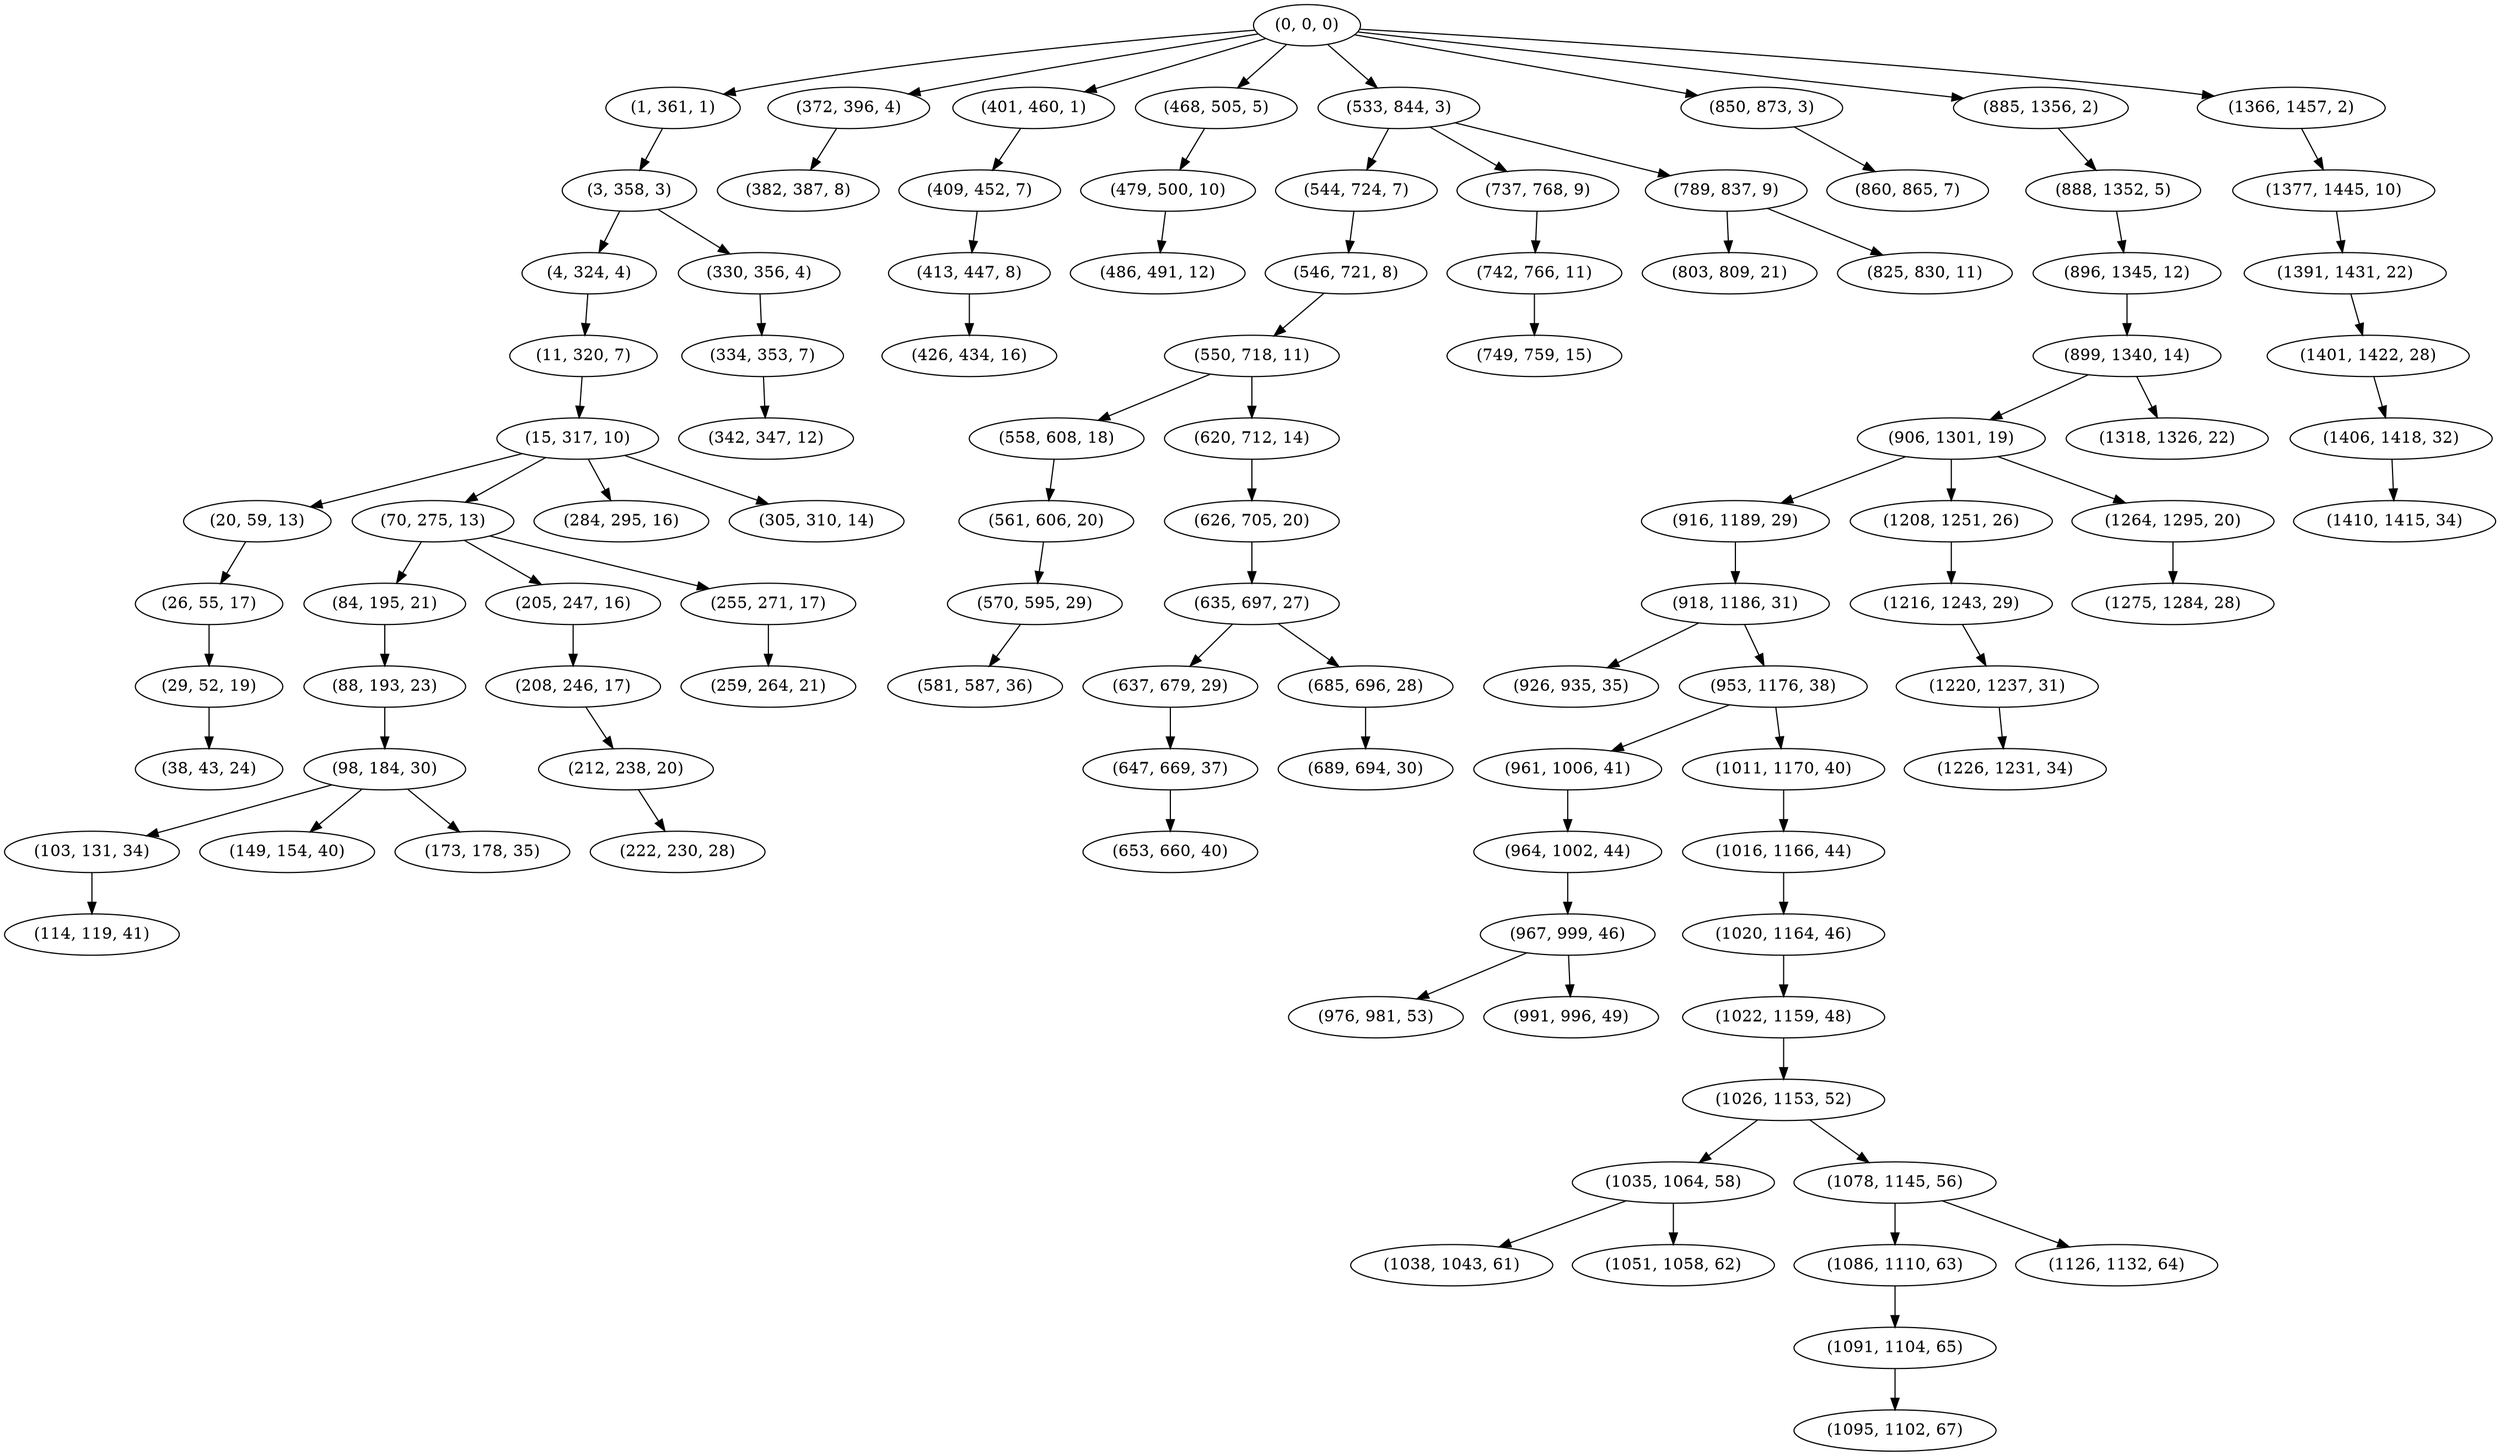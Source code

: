 digraph tree {
    "(0, 0, 0)";
    "(1, 361, 1)";
    "(3, 358, 3)";
    "(4, 324, 4)";
    "(11, 320, 7)";
    "(15, 317, 10)";
    "(20, 59, 13)";
    "(26, 55, 17)";
    "(29, 52, 19)";
    "(38, 43, 24)";
    "(70, 275, 13)";
    "(84, 195, 21)";
    "(88, 193, 23)";
    "(98, 184, 30)";
    "(103, 131, 34)";
    "(114, 119, 41)";
    "(149, 154, 40)";
    "(173, 178, 35)";
    "(205, 247, 16)";
    "(208, 246, 17)";
    "(212, 238, 20)";
    "(222, 230, 28)";
    "(255, 271, 17)";
    "(259, 264, 21)";
    "(284, 295, 16)";
    "(305, 310, 14)";
    "(330, 356, 4)";
    "(334, 353, 7)";
    "(342, 347, 12)";
    "(372, 396, 4)";
    "(382, 387, 8)";
    "(401, 460, 1)";
    "(409, 452, 7)";
    "(413, 447, 8)";
    "(426, 434, 16)";
    "(468, 505, 5)";
    "(479, 500, 10)";
    "(486, 491, 12)";
    "(533, 844, 3)";
    "(544, 724, 7)";
    "(546, 721, 8)";
    "(550, 718, 11)";
    "(558, 608, 18)";
    "(561, 606, 20)";
    "(570, 595, 29)";
    "(581, 587, 36)";
    "(620, 712, 14)";
    "(626, 705, 20)";
    "(635, 697, 27)";
    "(637, 679, 29)";
    "(647, 669, 37)";
    "(653, 660, 40)";
    "(685, 696, 28)";
    "(689, 694, 30)";
    "(737, 768, 9)";
    "(742, 766, 11)";
    "(749, 759, 15)";
    "(789, 837, 9)";
    "(803, 809, 21)";
    "(825, 830, 11)";
    "(850, 873, 3)";
    "(860, 865, 7)";
    "(885, 1356, 2)";
    "(888, 1352, 5)";
    "(896, 1345, 12)";
    "(899, 1340, 14)";
    "(906, 1301, 19)";
    "(916, 1189, 29)";
    "(918, 1186, 31)";
    "(926, 935, 35)";
    "(953, 1176, 38)";
    "(961, 1006, 41)";
    "(964, 1002, 44)";
    "(967, 999, 46)";
    "(976, 981, 53)";
    "(991, 996, 49)";
    "(1011, 1170, 40)";
    "(1016, 1166, 44)";
    "(1020, 1164, 46)";
    "(1022, 1159, 48)";
    "(1026, 1153, 52)";
    "(1035, 1064, 58)";
    "(1038, 1043, 61)";
    "(1051, 1058, 62)";
    "(1078, 1145, 56)";
    "(1086, 1110, 63)";
    "(1091, 1104, 65)";
    "(1095, 1102, 67)";
    "(1126, 1132, 64)";
    "(1208, 1251, 26)";
    "(1216, 1243, 29)";
    "(1220, 1237, 31)";
    "(1226, 1231, 34)";
    "(1264, 1295, 20)";
    "(1275, 1284, 28)";
    "(1318, 1326, 22)";
    "(1366, 1457, 2)";
    "(1377, 1445, 10)";
    "(1391, 1431, 22)";
    "(1401, 1422, 28)";
    "(1406, 1418, 32)";
    "(1410, 1415, 34)";
    "(0, 0, 0)" -> "(1, 361, 1)";
    "(0, 0, 0)" -> "(372, 396, 4)";
    "(0, 0, 0)" -> "(401, 460, 1)";
    "(0, 0, 0)" -> "(468, 505, 5)";
    "(0, 0, 0)" -> "(533, 844, 3)";
    "(0, 0, 0)" -> "(850, 873, 3)";
    "(0, 0, 0)" -> "(885, 1356, 2)";
    "(0, 0, 0)" -> "(1366, 1457, 2)";
    "(1, 361, 1)" -> "(3, 358, 3)";
    "(3, 358, 3)" -> "(4, 324, 4)";
    "(3, 358, 3)" -> "(330, 356, 4)";
    "(4, 324, 4)" -> "(11, 320, 7)";
    "(11, 320, 7)" -> "(15, 317, 10)";
    "(15, 317, 10)" -> "(20, 59, 13)";
    "(15, 317, 10)" -> "(70, 275, 13)";
    "(15, 317, 10)" -> "(284, 295, 16)";
    "(15, 317, 10)" -> "(305, 310, 14)";
    "(20, 59, 13)" -> "(26, 55, 17)";
    "(26, 55, 17)" -> "(29, 52, 19)";
    "(29, 52, 19)" -> "(38, 43, 24)";
    "(70, 275, 13)" -> "(84, 195, 21)";
    "(70, 275, 13)" -> "(205, 247, 16)";
    "(70, 275, 13)" -> "(255, 271, 17)";
    "(84, 195, 21)" -> "(88, 193, 23)";
    "(88, 193, 23)" -> "(98, 184, 30)";
    "(98, 184, 30)" -> "(103, 131, 34)";
    "(98, 184, 30)" -> "(149, 154, 40)";
    "(98, 184, 30)" -> "(173, 178, 35)";
    "(103, 131, 34)" -> "(114, 119, 41)";
    "(205, 247, 16)" -> "(208, 246, 17)";
    "(208, 246, 17)" -> "(212, 238, 20)";
    "(212, 238, 20)" -> "(222, 230, 28)";
    "(255, 271, 17)" -> "(259, 264, 21)";
    "(330, 356, 4)" -> "(334, 353, 7)";
    "(334, 353, 7)" -> "(342, 347, 12)";
    "(372, 396, 4)" -> "(382, 387, 8)";
    "(401, 460, 1)" -> "(409, 452, 7)";
    "(409, 452, 7)" -> "(413, 447, 8)";
    "(413, 447, 8)" -> "(426, 434, 16)";
    "(468, 505, 5)" -> "(479, 500, 10)";
    "(479, 500, 10)" -> "(486, 491, 12)";
    "(533, 844, 3)" -> "(544, 724, 7)";
    "(533, 844, 3)" -> "(737, 768, 9)";
    "(533, 844, 3)" -> "(789, 837, 9)";
    "(544, 724, 7)" -> "(546, 721, 8)";
    "(546, 721, 8)" -> "(550, 718, 11)";
    "(550, 718, 11)" -> "(558, 608, 18)";
    "(550, 718, 11)" -> "(620, 712, 14)";
    "(558, 608, 18)" -> "(561, 606, 20)";
    "(561, 606, 20)" -> "(570, 595, 29)";
    "(570, 595, 29)" -> "(581, 587, 36)";
    "(620, 712, 14)" -> "(626, 705, 20)";
    "(626, 705, 20)" -> "(635, 697, 27)";
    "(635, 697, 27)" -> "(637, 679, 29)";
    "(635, 697, 27)" -> "(685, 696, 28)";
    "(637, 679, 29)" -> "(647, 669, 37)";
    "(647, 669, 37)" -> "(653, 660, 40)";
    "(685, 696, 28)" -> "(689, 694, 30)";
    "(737, 768, 9)" -> "(742, 766, 11)";
    "(742, 766, 11)" -> "(749, 759, 15)";
    "(789, 837, 9)" -> "(803, 809, 21)";
    "(789, 837, 9)" -> "(825, 830, 11)";
    "(850, 873, 3)" -> "(860, 865, 7)";
    "(885, 1356, 2)" -> "(888, 1352, 5)";
    "(888, 1352, 5)" -> "(896, 1345, 12)";
    "(896, 1345, 12)" -> "(899, 1340, 14)";
    "(899, 1340, 14)" -> "(906, 1301, 19)";
    "(899, 1340, 14)" -> "(1318, 1326, 22)";
    "(906, 1301, 19)" -> "(916, 1189, 29)";
    "(906, 1301, 19)" -> "(1208, 1251, 26)";
    "(906, 1301, 19)" -> "(1264, 1295, 20)";
    "(916, 1189, 29)" -> "(918, 1186, 31)";
    "(918, 1186, 31)" -> "(926, 935, 35)";
    "(918, 1186, 31)" -> "(953, 1176, 38)";
    "(953, 1176, 38)" -> "(961, 1006, 41)";
    "(953, 1176, 38)" -> "(1011, 1170, 40)";
    "(961, 1006, 41)" -> "(964, 1002, 44)";
    "(964, 1002, 44)" -> "(967, 999, 46)";
    "(967, 999, 46)" -> "(976, 981, 53)";
    "(967, 999, 46)" -> "(991, 996, 49)";
    "(1011, 1170, 40)" -> "(1016, 1166, 44)";
    "(1016, 1166, 44)" -> "(1020, 1164, 46)";
    "(1020, 1164, 46)" -> "(1022, 1159, 48)";
    "(1022, 1159, 48)" -> "(1026, 1153, 52)";
    "(1026, 1153, 52)" -> "(1035, 1064, 58)";
    "(1026, 1153, 52)" -> "(1078, 1145, 56)";
    "(1035, 1064, 58)" -> "(1038, 1043, 61)";
    "(1035, 1064, 58)" -> "(1051, 1058, 62)";
    "(1078, 1145, 56)" -> "(1086, 1110, 63)";
    "(1078, 1145, 56)" -> "(1126, 1132, 64)";
    "(1086, 1110, 63)" -> "(1091, 1104, 65)";
    "(1091, 1104, 65)" -> "(1095, 1102, 67)";
    "(1208, 1251, 26)" -> "(1216, 1243, 29)";
    "(1216, 1243, 29)" -> "(1220, 1237, 31)";
    "(1220, 1237, 31)" -> "(1226, 1231, 34)";
    "(1264, 1295, 20)" -> "(1275, 1284, 28)";
    "(1366, 1457, 2)" -> "(1377, 1445, 10)";
    "(1377, 1445, 10)" -> "(1391, 1431, 22)";
    "(1391, 1431, 22)" -> "(1401, 1422, 28)";
    "(1401, 1422, 28)" -> "(1406, 1418, 32)";
    "(1406, 1418, 32)" -> "(1410, 1415, 34)";
}
